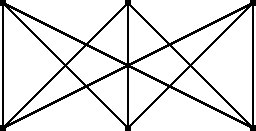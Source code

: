 /******************************************************************************
 *                                 LICENSE                                    *
 ******************************************************************************
 *  This file is part of Mathematics-and-Physics.                             *
 *                                                                            *
 *  Mathematics-and-Physics is free software: you can redistribute it and/or  *
 *  modify it under the terms of the GNU General Public License as published  *
 *  by the Free Software Foundation, either version 3 of the License, or      *
 *  (at your option) any later version.                                       *
 *                                                                            *
 *  Mathematics-and-Physics is distributed in the hope that it will be useful *
 *  but WITHOUT ANY WARRANTY; without even the implied warranty of            *
 *  MERCHANTABILITY or FITNESS FOR A PARTICULAR PURPOSE.  See the             *
 *  GNU General Public License for more details.                              *
 *                                                                            *
 *  You should have received a copy of the GNU General Public License         *
 *  along with Mathematics-and-Physics.  If not, see                          *
 *  <https://www.gnu.org/licenses/>.                                          *
 ******************************************************************************/

/*  Size of the figure.                                                       */
size(128);

/*  Coordinates for the vertices of the graph.                                */
pair[] A = {(-0.5, 0.0), (0.5, 0.0), (1.5, 0.0)};
pair[] B = {(-0.5, 1.0), (0.5, 1.0), (1.5, 1.0)};

/*  Radius of the dots.                                                       */
real radius = 0.02;

/*  Dots for the vertices of the graph.                                       */
filldraw(circle(A[0], radius), black);
filldraw(circle(A[1], radius), black);
filldraw(circle(A[2], radius), black);
filldraw(circle(B[0], radius), black);
filldraw(circle(B[1], radius), black);
filldraw(circle(B[2], radius), black);

/*  And draw the edges.                                                       */
draw(A[0] -- B[0]);
draw(A[0] -- B[1]);
draw(A[0] -- B[2]);
draw(A[1] -- B[0]);
draw(A[1] -- B[1]);
draw(A[1] -- B[2]);
draw(A[2] -- B[0]);
draw(A[2] -- B[1]);
draw(A[2] -- B[2]);
